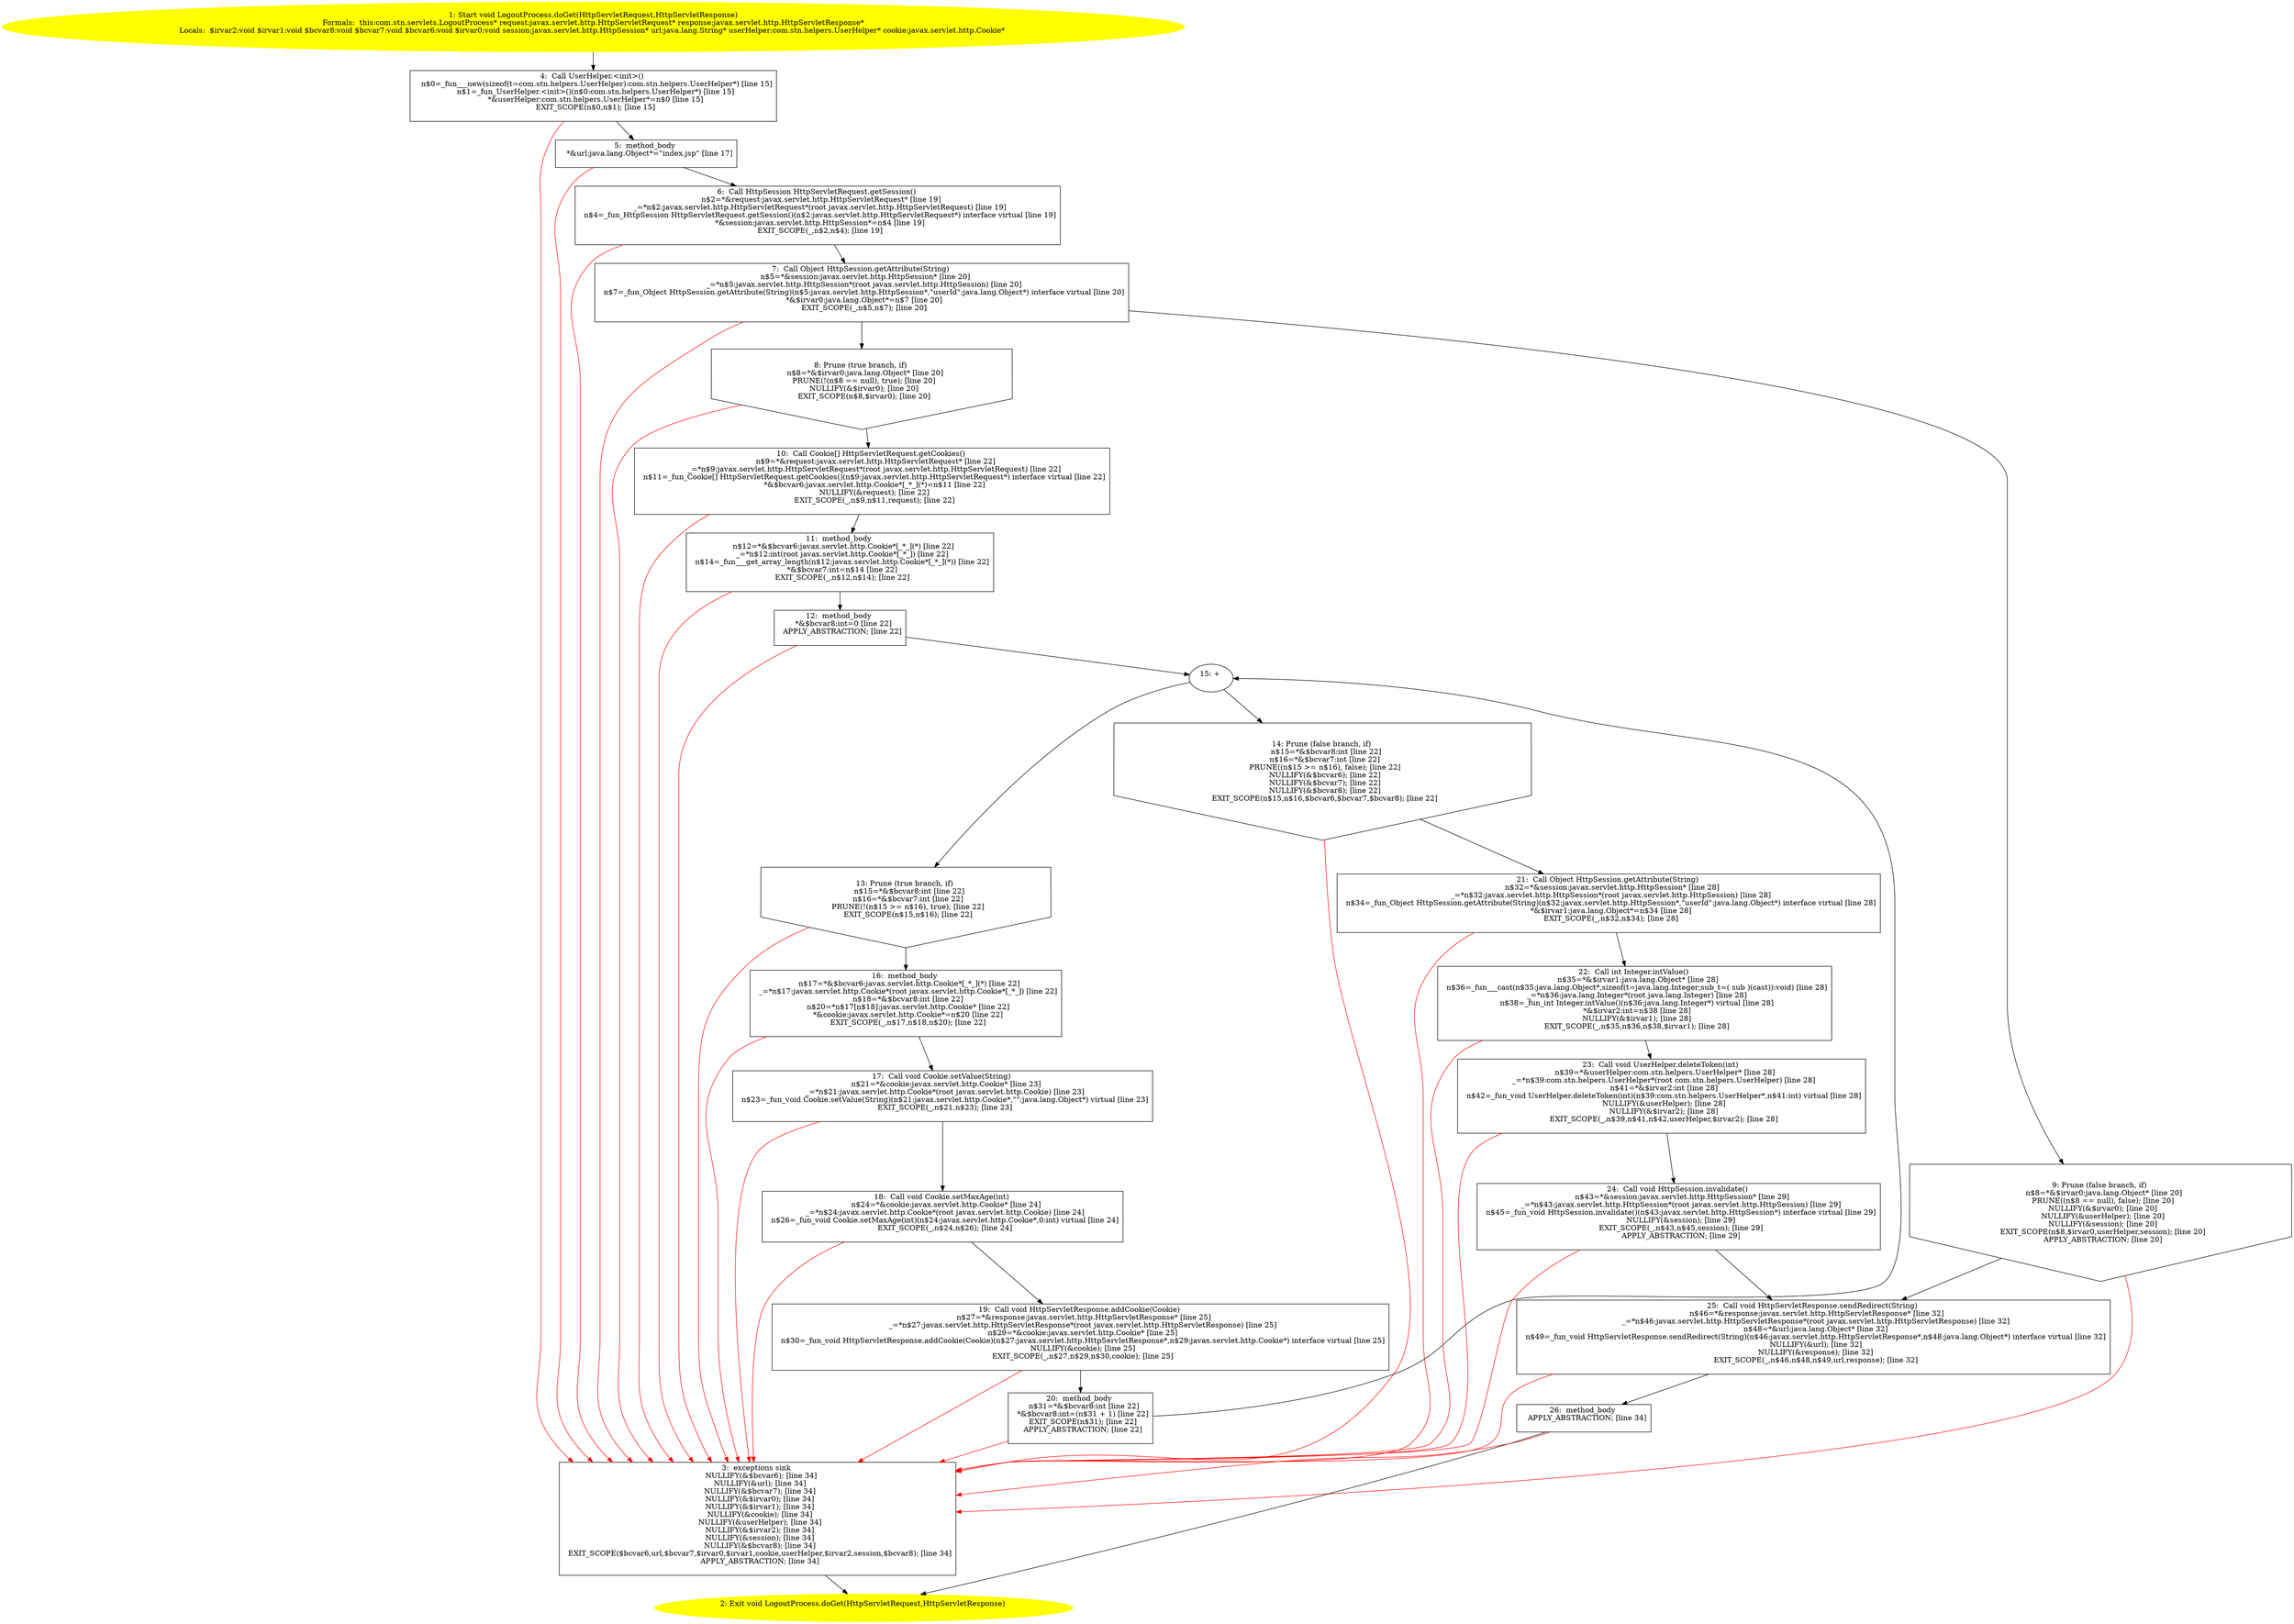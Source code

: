 /* @generated */
digraph cfg {
"com.stn.servlets.LogoutProcess.doGet(javax.servlet.http.HttpServletRequest,javax.servlet.http.HttpSe.0eb295cbc070e0944fd516949bfe841b_1" [label="1: Start void LogoutProcess.doGet(HttpServletRequest,HttpServletResponse)\nFormals:  this:com.stn.servlets.LogoutProcess* request:javax.servlet.http.HttpServletRequest* response:javax.servlet.http.HttpServletResponse*\nLocals:  $irvar2:void $irvar1:void $bcvar8:void $bcvar7:void $bcvar6:void $irvar0:void session:javax.servlet.http.HttpSession* url:java.lang.String* userHelper:com.stn.helpers.UserHelper* cookie:javax.servlet.http.Cookie* \n  " color=yellow style=filled]
	

	 "com.stn.servlets.LogoutProcess.doGet(javax.servlet.http.HttpServletRequest,javax.servlet.http.HttpSe.0eb295cbc070e0944fd516949bfe841b_1" -> "com.stn.servlets.LogoutProcess.doGet(javax.servlet.http.HttpServletRequest,javax.servlet.http.HttpSe.0eb295cbc070e0944fd516949bfe841b_4" ;
"com.stn.servlets.LogoutProcess.doGet(javax.servlet.http.HttpServletRequest,javax.servlet.http.HttpSe.0eb295cbc070e0944fd516949bfe841b_2" [label="2: Exit void LogoutProcess.doGet(HttpServletRequest,HttpServletResponse) \n  " color=yellow style=filled]
	

"com.stn.servlets.LogoutProcess.doGet(javax.servlet.http.HttpServletRequest,javax.servlet.http.HttpSe.0eb295cbc070e0944fd516949bfe841b_3" [label="3:  exceptions sink \n   NULLIFY(&$bcvar6); [line 34]\n  NULLIFY(&url); [line 34]\n  NULLIFY(&$bcvar7); [line 34]\n  NULLIFY(&$irvar0); [line 34]\n  NULLIFY(&$irvar1); [line 34]\n  NULLIFY(&cookie); [line 34]\n  NULLIFY(&userHelper); [line 34]\n  NULLIFY(&$irvar2); [line 34]\n  NULLIFY(&session); [line 34]\n  NULLIFY(&$bcvar8); [line 34]\n  EXIT_SCOPE($bcvar6,url,$bcvar7,$irvar0,$irvar1,cookie,userHelper,$irvar2,session,$bcvar8); [line 34]\n  APPLY_ABSTRACTION; [line 34]\n " shape="box"]
	

	 "com.stn.servlets.LogoutProcess.doGet(javax.servlet.http.HttpServletRequest,javax.servlet.http.HttpSe.0eb295cbc070e0944fd516949bfe841b_3" -> "com.stn.servlets.LogoutProcess.doGet(javax.servlet.http.HttpServletRequest,javax.servlet.http.HttpSe.0eb295cbc070e0944fd516949bfe841b_2" ;
"com.stn.servlets.LogoutProcess.doGet(javax.servlet.http.HttpServletRequest,javax.servlet.http.HttpSe.0eb295cbc070e0944fd516949bfe841b_4" [label="4:  Call UserHelper.<init>() \n   n$0=_fun___new(sizeof(t=com.stn.helpers.UserHelper):com.stn.helpers.UserHelper*) [line 15]\n  n$1=_fun_UserHelper.<init>()(n$0:com.stn.helpers.UserHelper*) [line 15]\n  *&userHelper:com.stn.helpers.UserHelper*=n$0 [line 15]\n  EXIT_SCOPE(n$0,n$1); [line 15]\n " shape="box"]
	

	 "com.stn.servlets.LogoutProcess.doGet(javax.servlet.http.HttpServletRequest,javax.servlet.http.HttpSe.0eb295cbc070e0944fd516949bfe841b_4" -> "com.stn.servlets.LogoutProcess.doGet(javax.servlet.http.HttpServletRequest,javax.servlet.http.HttpSe.0eb295cbc070e0944fd516949bfe841b_5" ;
	 "com.stn.servlets.LogoutProcess.doGet(javax.servlet.http.HttpServletRequest,javax.servlet.http.HttpSe.0eb295cbc070e0944fd516949bfe841b_4" -> "com.stn.servlets.LogoutProcess.doGet(javax.servlet.http.HttpServletRequest,javax.servlet.http.HttpSe.0eb295cbc070e0944fd516949bfe841b_3" [color="red" ];
"com.stn.servlets.LogoutProcess.doGet(javax.servlet.http.HttpServletRequest,javax.servlet.http.HttpSe.0eb295cbc070e0944fd516949bfe841b_5" [label="5:  method_body \n   *&url:java.lang.Object*=\"index.jsp\" [line 17]\n " shape="box"]
	

	 "com.stn.servlets.LogoutProcess.doGet(javax.servlet.http.HttpServletRequest,javax.servlet.http.HttpSe.0eb295cbc070e0944fd516949bfe841b_5" -> "com.stn.servlets.LogoutProcess.doGet(javax.servlet.http.HttpServletRequest,javax.servlet.http.HttpSe.0eb295cbc070e0944fd516949bfe841b_6" ;
	 "com.stn.servlets.LogoutProcess.doGet(javax.servlet.http.HttpServletRequest,javax.servlet.http.HttpSe.0eb295cbc070e0944fd516949bfe841b_5" -> "com.stn.servlets.LogoutProcess.doGet(javax.servlet.http.HttpServletRequest,javax.servlet.http.HttpSe.0eb295cbc070e0944fd516949bfe841b_3" [color="red" ];
"com.stn.servlets.LogoutProcess.doGet(javax.servlet.http.HttpServletRequest,javax.servlet.http.HttpSe.0eb295cbc070e0944fd516949bfe841b_6" [label="6:  Call HttpSession HttpServletRequest.getSession() \n   n$2=*&request:javax.servlet.http.HttpServletRequest* [line 19]\n  _=*n$2:javax.servlet.http.HttpServletRequest*(root javax.servlet.http.HttpServletRequest) [line 19]\n  n$4=_fun_HttpSession HttpServletRequest.getSession()(n$2:javax.servlet.http.HttpServletRequest*) interface virtual [line 19]\n  *&session:javax.servlet.http.HttpSession*=n$4 [line 19]\n  EXIT_SCOPE(_,n$2,n$4); [line 19]\n " shape="box"]
	

	 "com.stn.servlets.LogoutProcess.doGet(javax.servlet.http.HttpServletRequest,javax.servlet.http.HttpSe.0eb295cbc070e0944fd516949bfe841b_6" -> "com.stn.servlets.LogoutProcess.doGet(javax.servlet.http.HttpServletRequest,javax.servlet.http.HttpSe.0eb295cbc070e0944fd516949bfe841b_7" ;
	 "com.stn.servlets.LogoutProcess.doGet(javax.servlet.http.HttpServletRequest,javax.servlet.http.HttpSe.0eb295cbc070e0944fd516949bfe841b_6" -> "com.stn.servlets.LogoutProcess.doGet(javax.servlet.http.HttpServletRequest,javax.servlet.http.HttpSe.0eb295cbc070e0944fd516949bfe841b_3" [color="red" ];
"com.stn.servlets.LogoutProcess.doGet(javax.servlet.http.HttpServletRequest,javax.servlet.http.HttpSe.0eb295cbc070e0944fd516949bfe841b_7" [label="7:  Call Object HttpSession.getAttribute(String) \n   n$5=*&session:javax.servlet.http.HttpSession* [line 20]\n  _=*n$5:javax.servlet.http.HttpSession*(root javax.servlet.http.HttpSession) [line 20]\n  n$7=_fun_Object HttpSession.getAttribute(String)(n$5:javax.servlet.http.HttpSession*,\"userId\":java.lang.Object*) interface virtual [line 20]\n  *&$irvar0:java.lang.Object*=n$7 [line 20]\n  EXIT_SCOPE(_,n$5,n$7); [line 20]\n " shape="box"]
	

	 "com.stn.servlets.LogoutProcess.doGet(javax.servlet.http.HttpServletRequest,javax.servlet.http.HttpSe.0eb295cbc070e0944fd516949bfe841b_7" -> "com.stn.servlets.LogoutProcess.doGet(javax.servlet.http.HttpServletRequest,javax.servlet.http.HttpSe.0eb295cbc070e0944fd516949bfe841b_8" ;
	 "com.stn.servlets.LogoutProcess.doGet(javax.servlet.http.HttpServletRequest,javax.servlet.http.HttpSe.0eb295cbc070e0944fd516949bfe841b_7" -> "com.stn.servlets.LogoutProcess.doGet(javax.servlet.http.HttpServletRequest,javax.servlet.http.HttpSe.0eb295cbc070e0944fd516949bfe841b_9" ;
	 "com.stn.servlets.LogoutProcess.doGet(javax.servlet.http.HttpServletRequest,javax.servlet.http.HttpSe.0eb295cbc070e0944fd516949bfe841b_7" -> "com.stn.servlets.LogoutProcess.doGet(javax.servlet.http.HttpServletRequest,javax.servlet.http.HttpSe.0eb295cbc070e0944fd516949bfe841b_3" [color="red" ];
"com.stn.servlets.LogoutProcess.doGet(javax.servlet.http.HttpServletRequest,javax.servlet.http.HttpSe.0eb295cbc070e0944fd516949bfe841b_8" [label="8: Prune (true branch, if) \n   n$8=*&$irvar0:java.lang.Object* [line 20]\n  PRUNE(!(n$8 == null), true); [line 20]\n  NULLIFY(&$irvar0); [line 20]\n  EXIT_SCOPE(n$8,$irvar0); [line 20]\n " shape="invhouse"]
	

	 "com.stn.servlets.LogoutProcess.doGet(javax.servlet.http.HttpServletRequest,javax.servlet.http.HttpSe.0eb295cbc070e0944fd516949bfe841b_8" -> "com.stn.servlets.LogoutProcess.doGet(javax.servlet.http.HttpServletRequest,javax.servlet.http.HttpSe.0eb295cbc070e0944fd516949bfe841b_10" ;
	 "com.stn.servlets.LogoutProcess.doGet(javax.servlet.http.HttpServletRequest,javax.servlet.http.HttpSe.0eb295cbc070e0944fd516949bfe841b_8" -> "com.stn.servlets.LogoutProcess.doGet(javax.servlet.http.HttpServletRequest,javax.servlet.http.HttpSe.0eb295cbc070e0944fd516949bfe841b_3" [color="red" ];
"com.stn.servlets.LogoutProcess.doGet(javax.servlet.http.HttpServletRequest,javax.servlet.http.HttpSe.0eb295cbc070e0944fd516949bfe841b_9" [label="9: Prune (false branch, if) \n   n$8=*&$irvar0:java.lang.Object* [line 20]\n  PRUNE((n$8 == null), false); [line 20]\n  NULLIFY(&$irvar0); [line 20]\n  NULLIFY(&userHelper); [line 20]\n  NULLIFY(&session); [line 20]\n  EXIT_SCOPE(n$8,$irvar0,userHelper,session); [line 20]\n  APPLY_ABSTRACTION; [line 20]\n " shape="invhouse"]
	

	 "com.stn.servlets.LogoutProcess.doGet(javax.servlet.http.HttpServletRequest,javax.servlet.http.HttpSe.0eb295cbc070e0944fd516949bfe841b_9" -> "com.stn.servlets.LogoutProcess.doGet(javax.servlet.http.HttpServletRequest,javax.servlet.http.HttpSe.0eb295cbc070e0944fd516949bfe841b_25" ;
	 "com.stn.servlets.LogoutProcess.doGet(javax.servlet.http.HttpServletRequest,javax.servlet.http.HttpSe.0eb295cbc070e0944fd516949bfe841b_9" -> "com.stn.servlets.LogoutProcess.doGet(javax.servlet.http.HttpServletRequest,javax.servlet.http.HttpSe.0eb295cbc070e0944fd516949bfe841b_3" [color="red" ];
"com.stn.servlets.LogoutProcess.doGet(javax.servlet.http.HttpServletRequest,javax.servlet.http.HttpSe.0eb295cbc070e0944fd516949bfe841b_10" [label="10:  Call Cookie[] HttpServletRequest.getCookies() \n   n$9=*&request:javax.servlet.http.HttpServletRequest* [line 22]\n  _=*n$9:javax.servlet.http.HttpServletRequest*(root javax.servlet.http.HttpServletRequest) [line 22]\n  n$11=_fun_Cookie[] HttpServletRequest.getCookies()(n$9:javax.servlet.http.HttpServletRequest*) interface virtual [line 22]\n  *&$bcvar6:javax.servlet.http.Cookie*[_*_](*)=n$11 [line 22]\n  NULLIFY(&request); [line 22]\n  EXIT_SCOPE(_,n$9,n$11,request); [line 22]\n " shape="box"]
	

	 "com.stn.servlets.LogoutProcess.doGet(javax.servlet.http.HttpServletRequest,javax.servlet.http.HttpSe.0eb295cbc070e0944fd516949bfe841b_10" -> "com.stn.servlets.LogoutProcess.doGet(javax.servlet.http.HttpServletRequest,javax.servlet.http.HttpSe.0eb295cbc070e0944fd516949bfe841b_11" ;
	 "com.stn.servlets.LogoutProcess.doGet(javax.servlet.http.HttpServletRequest,javax.servlet.http.HttpSe.0eb295cbc070e0944fd516949bfe841b_10" -> "com.stn.servlets.LogoutProcess.doGet(javax.servlet.http.HttpServletRequest,javax.servlet.http.HttpSe.0eb295cbc070e0944fd516949bfe841b_3" [color="red" ];
"com.stn.servlets.LogoutProcess.doGet(javax.servlet.http.HttpServletRequest,javax.servlet.http.HttpSe.0eb295cbc070e0944fd516949bfe841b_11" [label="11:  method_body \n   n$12=*&$bcvar6:javax.servlet.http.Cookie*[_*_](*) [line 22]\n  _=*n$12:int(root javax.servlet.http.Cookie*[_*_]) [line 22]\n  n$14=_fun___get_array_length(n$12:javax.servlet.http.Cookie*[_*_](*)) [line 22]\n  *&$bcvar7:int=n$14 [line 22]\n  EXIT_SCOPE(_,n$12,n$14); [line 22]\n " shape="box"]
	

	 "com.stn.servlets.LogoutProcess.doGet(javax.servlet.http.HttpServletRequest,javax.servlet.http.HttpSe.0eb295cbc070e0944fd516949bfe841b_11" -> "com.stn.servlets.LogoutProcess.doGet(javax.servlet.http.HttpServletRequest,javax.servlet.http.HttpSe.0eb295cbc070e0944fd516949bfe841b_12" ;
	 "com.stn.servlets.LogoutProcess.doGet(javax.servlet.http.HttpServletRequest,javax.servlet.http.HttpSe.0eb295cbc070e0944fd516949bfe841b_11" -> "com.stn.servlets.LogoutProcess.doGet(javax.servlet.http.HttpServletRequest,javax.servlet.http.HttpSe.0eb295cbc070e0944fd516949bfe841b_3" [color="red" ];
"com.stn.servlets.LogoutProcess.doGet(javax.servlet.http.HttpServletRequest,javax.servlet.http.HttpSe.0eb295cbc070e0944fd516949bfe841b_12" [label="12:  method_body \n   *&$bcvar8:int=0 [line 22]\n  APPLY_ABSTRACTION; [line 22]\n " shape="box"]
	

	 "com.stn.servlets.LogoutProcess.doGet(javax.servlet.http.HttpServletRequest,javax.servlet.http.HttpSe.0eb295cbc070e0944fd516949bfe841b_12" -> "com.stn.servlets.LogoutProcess.doGet(javax.servlet.http.HttpServletRequest,javax.servlet.http.HttpSe.0eb295cbc070e0944fd516949bfe841b_15" ;
	 "com.stn.servlets.LogoutProcess.doGet(javax.servlet.http.HttpServletRequest,javax.servlet.http.HttpSe.0eb295cbc070e0944fd516949bfe841b_12" -> "com.stn.servlets.LogoutProcess.doGet(javax.servlet.http.HttpServletRequest,javax.servlet.http.HttpSe.0eb295cbc070e0944fd516949bfe841b_3" [color="red" ];
"com.stn.servlets.LogoutProcess.doGet(javax.servlet.http.HttpServletRequest,javax.servlet.http.HttpSe.0eb295cbc070e0944fd516949bfe841b_13" [label="13: Prune (true branch, if) \n   n$15=*&$bcvar8:int [line 22]\n  n$16=*&$bcvar7:int [line 22]\n  PRUNE(!(n$15 >= n$16), true); [line 22]\n  EXIT_SCOPE(n$15,n$16); [line 22]\n " shape="invhouse"]
	

	 "com.stn.servlets.LogoutProcess.doGet(javax.servlet.http.HttpServletRequest,javax.servlet.http.HttpSe.0eb295cbc070e0944fd516949bfe841b_13" -> "com.stn.servlets.LogoutProcess.doGet(javax.servlet.http.HttpServletRequest,javax.servlet.http.HttpSe.0eb295cbc070e0944fd516949bfe841b_16" ;
	 "com.stn.servlets.LogoutProcess.doGet(javax.servlet.http.HttpServletRequest,javax.servlet.http.HttpSe.0eb295cbc070e0944fd516949bfe841b_13" -> "com.stn.servlets.LogoutProcess.doGet(javax.servlet.http.HttpServletRequest,javax.servlet.http.HttpSe.0eb295cbc070e0944fd516949bfe841b_3" [color="red" ];
"com.stn.servlets.LogoutProcess.doGet(javax.servlet.http.HttpServletRequest,javax.servlet.http.HttpSe.0eb295cbc070e0944fd516949bfe841b_14" [label="14: Prune (false branch, if) \n   n$15=*&$bcvar8:int [line 22]\n  n$16=*&$bcvar7:int [line 22]\n  PRUNE((n$15 >= n$16), false); [line 22]\n  NULLIFY(&$bcvar6); [line 22]\n  NULLIFY(&$bcvar7); [line 22]\n  NULLIFY(&$bcvar8); [line 22]\n  EXIT_SCOPE(n$15,n$16,$bcvar6,$bcvar7,$bcvar8); [line 22]\n " shape="invhouse"]
	

	 "com.stn.servlets.LogoutProcess.doGet(javax.servlet.http.HttpServletRequest,javax.servlet.http.HttpSe.0eb295cbc070e0944fd516949bfe841b_14" -> "com.stn.servlets.LogoutProcess.doGet(javax.servlet.http.HttpServletRequest,javax.servlet.http.HttpSe.0eb295cbc070e0944fd516949bfe841b_21" ;
	 "com.stn.servlets.LogoutProcess.doGet(javax.servlet.http.HttpServletRequest,javax.servlet.http.HttpSe.0eb295cbc070e0944fd516949bfe841b_14" -> "com.stn.servlets.LogoutProcess.doGet(javax.servlet.http.HttpServletRequest,javax.servlet.http.HttpSe.0eb295cbc070e0944fd516949bfe841b_3" [color="red" ];
"com.stn.servlets.LogoutProcess.doGet(javax.servlet.http.HttpServletRequest,javax.servlet.http.HttpSe.0eb295cbc070e0944fd516949bfe841b_15" [label="15: + \n  " ]
	

	 "com.stn.servlets.LogoutProcess.doGet(javax.servlet.http.HttpServletRequest,javax.servlet.http.HttpSe.0eb295cbc070e0944fd516949bfe841b_15" -> "com.stn.servlets.LogoutProcess.doGet(javax.servlet.http.HttpServletRequest,javax.servlet.http.HttpSe.0eb295cbc070e0944fd516949bfe841b_13" ;
	 "com.stn.servlets.LogoutProcess.doGet(javax.servlet.http.HttpServletRequest,javax.servlet.http.HttpSe.0eb295cbc070e0944fd516949bfe841b_15" -> "com.stn.servlets.LogoutProcess.doGet(javax.servlet.http.HttpServletRequest,javax.servlet.http.HttpSe.0eb295cbc070e0944fd516949bfe841b_14" ;
"com.stn.servlets.LogoutProcess.doGet(javax.servlet.http.HttpServletRequest,javax.servlet.http.HttpSe.0eb295cbc070e0944fd516949bfe841b_16" [label="16:  method_body \n   n$17=*&$bcvar6:javax.servlet.http.Cookie*[_*_](*) [line 22]\n  _=*n$17:javax.servlet.http.Cookie*(root javax.servlet.http.Cookie*[_*_]) [line 22]\n  n$18=*&$bcvar8:int [line 22]\n  n$20=*n$17[n$18]:javax.servlet.http.Cookie* [line 22]\n  *&cookie:javax.servlet.http.Cookie*=n$20 [line 22]\n  EXIT_SCOPE(_,n$17,n$18,n$20); [line 22]\n " shape="box"]
	

	 "com.stn.servlets.LogoutProcess.doGet(javax.servlet.http.HttpServletRequest,javax.servlet.http.HttpSe.0eb295cbc070e0944fd516949bfe841b_16" -> "com.stn.servlets.LogoutProcess.doGet(javax.servlet.http.HttpServletRequest,javax.servlet.http.HttpSe.0eb295cbc070e0944fd516949bfe841b_17" ;
	 "com.stn.servlets.LogoutProcess.doGet(javax.servlet.http.HttpServletRequest,javax.servlet.http.HttpSe.0eb295cbc070e0944fd516949bfe841b_16" -> "com.stn.servlets.LogoutProcess.doGet(javax.servlet.http.HttpServletRequest,javax.servlet.http.HttpSe.0eb295cbc070e0944fd516949bfe841b_3" [color="red" ];
"com.stn.servlets.LogoutProcess.doGet(javax.servlet.http.HttpServletRequest,javax.servlet.http.HttpSe.0eb295cbc070e0944fd516949bfe841b_17" [label="17:  Call void Cookie.setValue(String) \n   n$21=*&cookie:javax.servlet.http.Cookie* [line 23]\n  _=*n$21:javax.servlet.http.Cookie*(root javax.servlet.http.Cookie) [line 23]\n  n$23=_fun_void Cookie.setValue(String)(n$21:javax.servlet.http.Cookie*,\"\":java.lang.Object*) virtual [line 23]\n  EXIT_SCOPE(_,n$21,n$23); [line 23]\n " shape="box"]
	

	 "com.stn.servlets.LogoutProcess.doGet(javax.servlet.http.HttpServletRequest,javax.servlet.http.HttpSe.0eb295cbc070e0944fd516949bfe841b_17" -> "com.stn.servlets.LogoutProcess.doGet(javax.servlet.http.HttpServletRequest,javax.servlet.http.HttpSe.0eb295cbc070e0944fd516949bfe841b_18" ;
	 "com.stn.servlets.LogoutProcess.doGet(javax.servlet.http.HttpServletRequest,javax.servlet.http.HttpSe.0eb295cbc070e0944fd516949bfe841b_17" -> "com.stn.servlets.LogoutProcess.doGet(javax.servlet.http.HttpServletRequest,javax.servlet.http.HttpSe.0eb295cbc070e0944fd516949bfe841b_3" [color="red" ];
"com.stn.servlets.LogoutProcess.doGet(javax.servlet.http.HttpServletRequest,javax.servlet.http.HttpSe.0eb295cbc070e0944fd516949bfe841b_18" [label="18:  Call void Cookie.setMaxAge(int) \n   n$24=*&cookie:javax.servlet.http.Cookie* [line 24]\n  _=*n$24:javax.servlet.http.Cookie*(root javax.servlet.http.Cookie) [line 24]\n  n$26=_fun_void Cookie.setMaxAge(int)(n$24:javax.servlet.http.Cookie*,0:int) virtual [line 24]\n  EXIT_SCOPE(_,n$24,n$26); [line 24]\n " shape="box"]
	

	 "com.stn.servlets.LogoutProcess.doGet(javax.servlet.http.HttpServletRequest,javax.servlet.http.HttpSe.0eb295cbc070e0944fd516949bfe841b_18" -> "com.stn.servlets.LogoutProcess.doGet(javax.servlet.http.HttpServletRequest,javax.servlet.http.HttpSe.0eb295cbc070e0944fd516949bfe841b_19" ;
	 "com.stn.servlets.LogoutProcess.doGet(javax.servlet.http.HttpServletRequest,javax.servlet.http.HttpSe.0eb295cbc070e0944fd516949bfe841b_18" -> "com.stn.servlets.LogoutProcess.doGet(javax.servlet.http.HttpServletRequest,javax.servlet.http.HttpSe.0eb295cbc070e0944fd516949bfe841b_3" [color="red" ];
"com.stn.servlets.LogoutProcess.doGet(javax.servlet.http.HttpServletRequest,javax.servlet.http.HttpSe.0eb295cbc070e0944fd516949bfe841b_19" [label="19:  Call void HttpServletResponse.addCookie(Cookie) \n   n$27=*&response:javax.servlet.http.HttpServletResponse* [line 25]\n  _=*n$27:javax.servlet.http.HttpServletResponse*(root javax.servlet.http.HttpServletResponse) [line 25]\n  n$29=*&cookie:javax.servlet.http.Cookie* [line 25]\n  n$30=_fun_void HttpServletResponse.addCookie(Cookie)(n$27:javax.servlet.http.HttpServletResponse*,n$29:javax.servlet.http.Cookie*) interface virtual [line 25]\n  NULLIFY(&cookie); [line 25]\n  EXIT_SCOPE(_,n$27,n$29,n$30,cookie); [line 25]\n " shape="box"]
	

	 "com.stn.servlets.LogoutProcess.doGet(javax.servlet.http.HttpServletRequest,javax.servlet.http.HttpSe.0eb295cbc070e0944fd516949bfe841b_19" -> "com.stn.servlets.LogoutProcess.doGet(javax.servlet.http.HttpServletRequest,javax.servlet.http.HttpSe.0eb295cbc070e0944fd516949bfe841b_20" ;
	 "com.stn.servlets.LogoutProcess.doGet(javax.servlet.http.HttpServletRequest,javax.servlet.http.HttpSe.0eb295cbc070e0944fd516949bfe841b_19" -> "com.stn.servlets.LogoutProcess.doGet(javax.servlet.http.HttpServletRequest,javax.servlet.http.HttpSe.0eb295cbc070e0944fd516949bfe841b_3" [color="red" ];
"com.stn.servlets.LogoutProcess.doGet(javax.servlet.http.HttpServletRequest,javax.servlet.http.HttpSe.0eb295cbc070e0944fd516949bfe841b_20" [label="20:  method_body \n   n$31=*&$bcvar8:int [line 22]\n  *&$bcvar8:int=(n$31 + 1) [line 22]\n  EXIT_SCOPE(n$31); [line 22]\n  APPLY_ABSTRACTION; [line 22]\n " shape="box"]
	

	 "com.stn.servlets.LogoutProcess.doGet(javax.servlet.http.HttpServletRequest,javax.servlet.http.HttpSe.0eb295cbc070e0944fd516949bfe841b_20" -> "com.stn.servlets.LogoutProcess.doGet(javax.servlet.http.HttpServletRequest,javax.servlet.http.HttpSe.0eb295cbc070e0944fd516949bfe841b_15" ;
	 "com.stn.servlets.LogoutProcess.doGet(javax.servlet.http.HttpServletRequest,javax.servlet.http.HttpSe.0eb295cbc070e0944fd516949bfe841b_20" -> "com.stn.servlets.LogoutProcess.doGet(javax.servlet.http.HttpServletRequest,javax.servlet.http.HttpSe.0eb295cbc070e0944fd516949bfe841b_3" [color="red" ];
"com.stn.servlets.LogoutProcess.doGet(javax.servlet.http.HttpServletRequest,javax.servlet.http.HttpSe.0eb295cbc070e0944fd516949bfe841b_21" [label="21:  Call Object HttpSession.getAttribute(String) \n   n$32=*&session:javax.servlet.http.HttpSession* [line 28]\n  _=*n$32:javax.servlet.http.HttpSession*(root javax.servlet.http.HttpSession) [line 28]\n  n$34=_fun_Object HttpSession.getAttribute(String)(n$32:javax.servlet.http.HttpSession*,\"userId\":java.lang.Object*) interface virtual [line 28]\n  *&$irvar1:java.lang.Object*=n$34 [line 28]\n  EXIT_SCOPE(_,n$32,n$34); [line 28]\n " shape="box"]
	

	 "com.stn.servlets.LogoutProcess.doGet(javax.servlet.http.HttpServletRequest,javax.servlet.http.HttpSe.0eb295cbc070e0944fd516949bfe841b_21" -> "com.stn.servlets.LogoutProcess.doGet(javax.servlet.http.HttpServletRequest,javax.servlet.http.HttpSe.0eb295cbc070e0944fd516949bfe841b_22" ;
	 "com.stn.servlets.LogoutProcess.doGet(javax.servlet.http.HttpServletRequest,javax.servlet.http.HttpSe.0eb295cbc070e0944fd516949bfe841b_21" -> "com.stn.servlets.LogoutProcess.doGet(javax.servlet.http.HttpServletRequest,javax.servlet.http.HttpSe.0eb295cbc070e0944fd516949bfe841b_3" [color="red" ];
"com.stn.servlets.LogoutProcess.doGet(javax.servlet.http.HttpServletRequest,javax.servlet.http.HttpSe.0eb295cbc070e0944fd516949bfe841b_22" [label="22:  Call int Integer.intValue() \n   n$35=*&$irvar1:java.lang.Object* [line 28]\n  n$36=_fun___cast(n$35:java.lang.Object*,sizeof(t=java.lang.Integer;sub_t=( sub )(cast)):void) [line 28]\n  _=*n$36:java.lang.Integer*(root java.lang.Integer) [line 28]\n  n$38=_fun_int Integer.intValue()(n$36:java.lang.Integer*) virtual [line 28]\n  *&$irvar2:int=n$38 [line 28]\n  NULLIFY(&$irvar1); [line 28]\n  EXIT_SCOPE(_,n$35,n$36,n$38,$irvar1); [line 28]\n " shape="box"]
	

	 "com.stn.servlets.LogoutProcess.doGet(javax.servlet.http.HttpServletRequest,javax.servlet.http.HttpSe.0eb295cbc070e0944fd516949bfe841b_22" -> "com.stn.servlets.LogoutProcess.doGet(javax.servlet.http.HttpServletRequest,javax.servlet.http.HttpSe.0eb295cbc070e0944fd516949bfe841b_23" ;
	 "com.stn.servlets.LogoutProcess.doGet(javax.servlet.http.HttpServletRequest,javax.servlet.http.HttpSe.0eb295cbc070e0944fd516949bfe841b_22" -> "com.stn.servlets.LogoutProcess.doGet(javax.servlet.http.HttpServletRequest,javax.servlet.http.HttpSe.0eb295cbc070e0944fd516949bfe841b_3" [color="red" ];
"com.stn.servlets.LogoutProcess.doGet(javax.servlet.http.HttpServletRequest,javax.servlet.http.HttpSe.0eb295cbc070e0944fd516949bfe841b_23" [label="23:  Call void UserHelper.deleteToken(int) \n   n$39=*&userHelper:com.stn.helpers.UserHelper* [line 28]\n  _=*n$39:com.stn.helpers.UserHelper*(root com.stn.helpers.UserHelper) [line 28]\n  n$41=*&$irvar2:int [line 28]\n  n$42=_fun_void UserHelper.deleteToken(int)(n$39:com.stn.helpers.UserHelper*,n$41:int) virtual [line 28]\n  NULLIFY(&userHelper); [line 28]\n  NULLIFY(&$irvar2); [line 28]\n  EXIT_SCOPE(_,n$39,n$41,n$42,userHelper,$irvar2); [line 28]\n " shape="box"]
	

	 "com.stn.servlets.LogoutProcess.doGet(javax.servlet.http.HttpServletRequest,javax.servlet.http.HttpSe.0eb295cbc070e0944fd516949bfe841b_23" -> "com.stn.servlets.LogoutProcess.doGet(javax.servlet.http.HttpServletRequest,javax.servlet.http.HttpSe.0eb295cbc070e0944fd516949bfe841b_24" ;
	 "com.stn.servlets.LogoutProcess.doGet(javax.servlet.http.HttpServletRequest,javax.servlet.http.HttpSe.0eb295cbc070e0944fd516949bfe841b_23" -> "com.stn.servlets.LogoutProcess.doGet(javax.servlet.http.HttpServletRequest,javax.servlet.http.HttpSe.0eb295cbc070e0944fd516949bfe841b_3" [color="red" ];
"com.stn.servlets.LogoutProcess.doGet(javax.servlet.http.HttpServletRequest,javax.servlet.http.HttpSe.0eb295cbc070e0944fd516949bfe841b_24" [label="24:  Call void HttpSession.invalidate() \n   n$43=*&session:javax.servlet.http.HttpSession* [line 29]\n  _=*n$43:javax.servlet.http.HttpSession*(root javax.servlet.http.HttpSession) [line 29]\n  n$45=_fun_void HttpSession.invalidate()(n$43:javax.servlet.http.HttpSession*) interface virtual [line 29]\n  NULLIFY(&session); [line 29]\n  EXIT_SCOPE(_,n$43,n$45,session); [line 29]\n  APPLY_ABSTRACTION; [line 29]\n " shape="box"]
	

	 "com.stn.servlets.LogoutProcess.doGet(javax.servlet.http.HttpServletRequest,javax.servlet.http.HttpSe.0eb295cbc070e0944fd516949bfe841b_24" -> "com.stn.servlets.LogoutProcess.doGet(javax.servlet.http.HttpServletRequest,javax.servlet.http.HttpSe.0eb295cbc070e0944fd516949bfe841b_25" ;
	 "com.stn.servlets.LogoutProcess.doGet(javax.servlet.http.HttpServletRequest,javax.servlet.http.HttpSe.0eb295cbc070e0944fd516949bfe841b_24" -> "com.stn.servlets.LogoutProcess.doGet(javax.servlet.http.HttpServletRequest,javax.servlet.http.HttpSe.0eb295cbc070e0944fd516949bfe841b_3" [color="red" ];
"com.stn.servlets.LogoutProcess.doGet(javax.servlet.http.HttpServletRequest,javax.servlet.http.HttpSe.0eb295cbc070e0944fd516949bfe841b_25" [label="25:  Call void HttpServletResponse.sendRedirect(String) \n   n$46=*&response:javax.servlet.http.HttpServletResponse* [line 32]\n  _=*n$46:javax.servlet.http.HttpServletResponse*(root javax.servlet.http.HttpServletResponse) [line 32]\n  n$48=*&url:java.lang.Object* [line 32]\n  n$49=_fun_void HttpServletResponse.sendRedirect(String)(n$46:javax.servlet.http.HttpServletResponse*,n$48:java.lang.Object*) interface virtual [line 32]\n  NULLIFY(&url); [line 32]\n  NULLIFY(&response); [line 32]\n  EXIT_SCOPE(_,n$46,n$48,n$49,url,response); [line 32]\n " shape="box"]
	

	 "com.stn.servlets.LogoutProcess.doGet(javax.servlet.http.HttpServletRequest,javax.servlet.http.HttpSe.0eb295cbc070e0944fd516949bfe841b_25" -> "com.stn.servlets.LogoutProcess.doGet(javax.servlet.http.HttpServletRequest,javax.servlet.http.HttpSe.0eb295cbc070e0944fd516949bfe841b_26" ;
	 "com.stn.servlets.LogoutProcess.doGet(javax.servlet.http.HttpServletRequest,javax.servlet.http.HttpSe.0eb295cbc070e0944fd516949bfe841b_25" -> "com.stn.servlets.LogoutProcess.doGet(javax.servlet.http.HttpServletRequest,javax.servlet.http.HttpSe.0eb295cbc070e0944fd516949bfe841b_3" [color="red" ];
"com.stn.servlets.LogoutProcess.doGet(javax.servlet.http.HttpServletRequest,javax.servlet.http.HttpSe.0eb295cbc070e0944fd516949bfe841b_26" [label="26:  method_body \n   APPLY_ABSTRACTION; [line 34]\n " shape="box"]
	

	 "com.stn.servlets.LogoutProcess.doGet(javax.servlet.http.HttpServletRequest,javax.servlet.http.HttpSe.0eb295cbc070e0944fd516949bfe841b_26" -> "com.stn.servlets.LogoutProcess.doGet(javax.servlet.http.HttpServletRequest,javax.servlet.http.HttpSe.0eb295cbc070e0944fd516949bfe841b_2" ;
	 "com.stn.servlets.LogoutProcess.doGet(javax.servlet.http.HttpServletRequest,javax.servlet.http.HttpSe.0eb295cbc070e0944fd516949bfe841b_26" -> "com.stn.servlets.LogoutProcess.doGet(javax.servlet.http.HttpServletRequest,javax.servlet.http.HttpSe.0eb295cbc070e0944fd516949bfe841b_3" [color="red" ];
}
